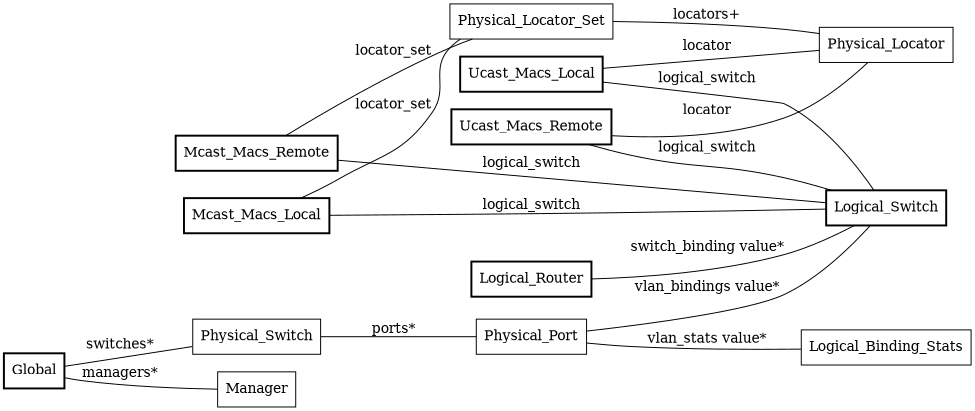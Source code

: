 digraph hardware_vtep {
	rankdir=LR;
	size="6.5,4";
	margin="0";
	node [shape=box];
	edge [dir=none, arrowhead=none, arrowtail=none];
	Mcast_Macs_Remote [style=bold];
	Mcast_Macs_Remote -> Physical_Locator_Set [label="locator_set"];
	Mcast_Macs_Remote -> Logical_Switch [label="logical_switch"];
	Ucast_Macs_Local [style=bold];
	Ucast_Macs_Local -> Physical_Locator [label="locator"];
	Ucast_Macs_Local -> Logical_Switch [label="logical_switch"];
	Physical_Locator [];
	Physical_Locator_Set [];
	Physical_Locator_Set -> Physical_Locator [label="locators+"];
	Global [style=bold];
	Global -> Physical_Switch [label="switches*"];
	Global -> Manager [label="managers*"];
	Physical_Switch [];
	Physical_Switch -> Physical_Port [label="ports*"];
	Logical_Router [style=bold];
	Logical_Router -> Logical_Switch [label="switch_binding value*"];
	Manager [];
	Mcast_Macs_Local [style=bold];
	Mcast_Macs_Local -> Physical_Locator_Set [label="locator_set"];
	Mcast_Macs_Local -> Logical_Switch [label="logical_switch"];
	Logical_Switch [style=bold];
	Ucast_Macs_Remote [style=bold];
	Ucast_Macs_Remote -> Physical_Locator [label="locator"];
	Ucast_Macs_Remote -> Logical_Switch [label="logical_switch"];
	Physical_Port [];
	Physical_Port -> Logical_Switch [label="vlan_bindings value*"];
	Physical_Port -> Logical_Binding_Stats [label="vlan_stats value*"];
	Logical_Binding_Stats [];
}
